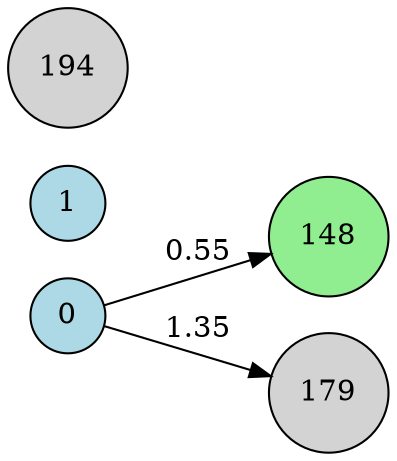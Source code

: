 digraph neat {
  rankdir=LR;
  node [shape=circle];
  node0 [label="0", style=filled, fillcolor=lightblue];
  node1 [label="1", style=filled, fillcolor=lightblue];
  node148 [label="148", style=filled, fillcolor=lightgreen];
  node179 [label="179", style=filled, fillcolor=lightgray];
  node194 [label="194", style=filled, fillcolor=lightgray];
  node0 -> node148 [label="0.55"];
  node0 -> node179 [label="1.35"];
}
